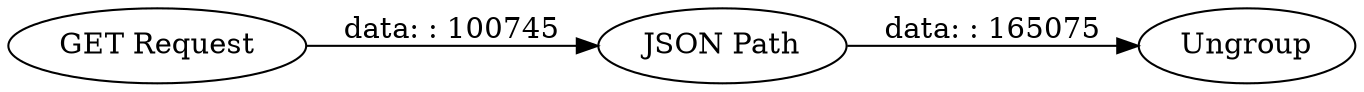 digraph {
	"6747822568247616414_3" [label=Ungroup]
	"6747822568247616414_2" [label="JSON Path"]
	"6747822568247616414_1" [label="GET Request"]
	"6747822568247616414_1" -> "6747822568247616414_2" [label="data: : 100745"]
	"6747822568247616414_2" -> "6747822568247616414_3" [label="data: : 165075"]
	rankdir=LR
}
